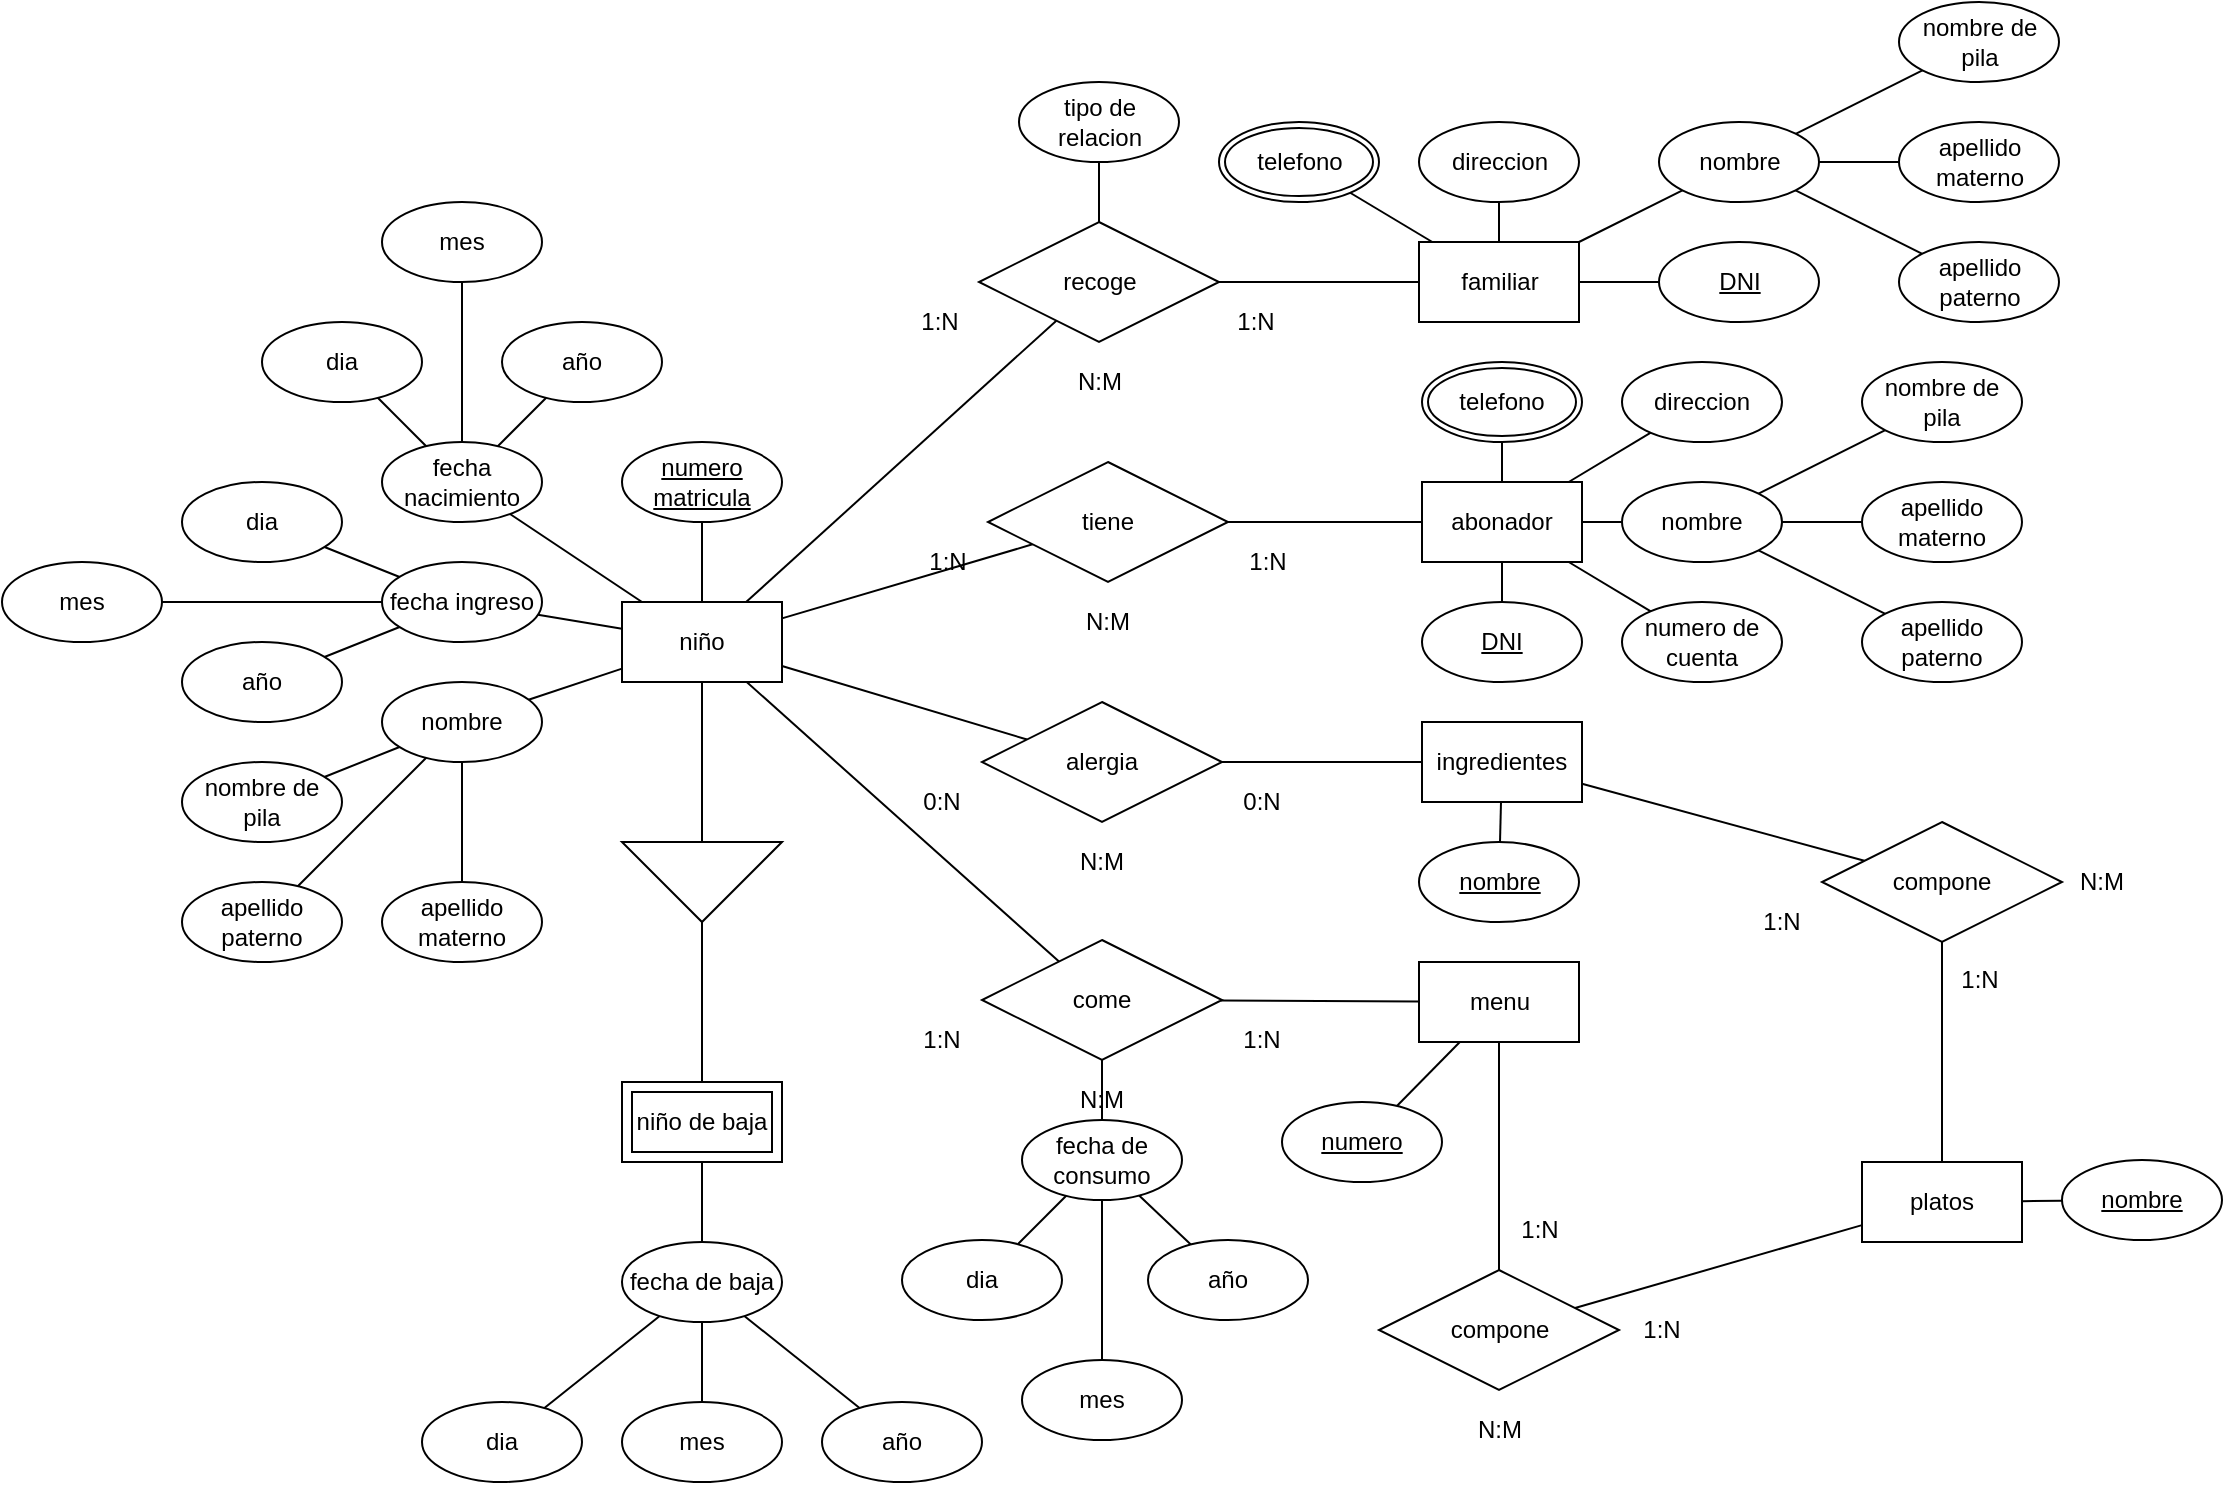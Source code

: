 <mxfile version="20.8.16" type="device"><diagram name="Page-1" id="WWMy1QKn3JU4ZsEoEXny"><mxGraphModel dx="1302" dy="1094" grid="1" gridSize="10" guides="1" tooltips="1" connect="1" arrows="1" fold="1" page="1" pageScale="1" pageWidth="583" pageHeight="827" math="0" shadow="0"><root><mxCell id="0"/><mxCell id="1" parent="0"/><mxCell id="GsJ1Xn1Nnf7smG-LCEpY-4" style="rounded=0;orthogonalLoop=1;jettySize=auto;html=1;endArrow=none;endFill=0;" parent="1" source="GsJ1Xn1Nnf7smG-LCEpY-2" target="GsJ1Xn1Nnf7smG-LCEpY-3" edge="1"><mxGeometry relative="1" as="geometry"/></mxCell><mxCell id="GsJ1Xn1Nnf7smG-LCEpY-6" style="edgeStyle=none;rounded=0;orthogonalLoop=1;jettySize=auto;html=1;endArrow=none;endFill=0;" parent="1" source="GsJ1Xn1Nnf7smG-LCEpY-2" target="GsJ1Xn1Nnf7smG-LCEpY-5" edge="1"><mxGeometry relative="1" as="geometry"/></mxCell><mxCell id="GsJ1Xn1Nnf7smG-LCEpY-8" style="edgeStyle=none;rounded=0;orthogonalLoop=1;jettySize=auto;html=1;endArrow=none;endFill=0;" parent="1" source="GsJ1Xn1Nnf7smG-LCEpY-2" target="GsJ1Xn1Nnf7smG-LCEpY-7" edge="1"><mxGeometry relative="1" as="geometry"/></mxCell><mxCell id="GsJ1Xn1Nnf7smG-LCEpY-12" style="edgeStyle=none;rounded=0;orthogonalLoop=1;jettySize=auto;html=1;endArrow=none;endFill=0;" parent="1" source="GsJ1Xn1Nnf7smG-LCEpY-2" target="GsJ1Xn1Nnf7smG-LCEpY-11" edge="1"><mxGeometry relative="1" as="geometry"/></mxCell><mxCell id="lRZDCDnF-rnqmZ-UT2fh-58" style="edgeStyle=none;rounded=0;orthogonalLoop=1;jettySize=auto;html=1;endArrow=none;endFill=0;" parent="1" source="GsJ1Xn1Nnf7smG-LCEpY-2" target="lRZDCDnF-rnqmZ-UT2fh-13" edge="1"><mxGeometry relative="1" as="geometry"/></mxCell><mxCell id="GsJ1Xn1Nnf7smG-LCEpY-2" value="niño" style="whiteSpace=wrap;html=1;align=center;" parent="1" vertex="1"><mxGeometry x="240" y="120" width="80" height="40" as="geometry"/></mxCell><mxCell id="GsJ1Xn1Nnf7smG-LCEpY-3" value="nombre" style="ellipse;whiteSpace=wrap;html=1;align=center;" parent="1" vertex="1"><mxGeometry x="120" y="160" width="80" height="40" as="geometry"/></mxCell><mxCell id="lRZDCDnF-rnqmZ-UT2fh-4" style="rounded=0;orthogonalLoop=1;jettySize=auto;html=1;endArrow=none;endFill=0;" parent="1" source="GsJ1Xn1Nnf7smG-LCEpY-5" target="lRZDCDnF-rnqmZ-UT2fh-1" edge="1"><mxGeometry relative="1" as="geometry"/></mxCell><mxCell id="lRZDCDnF-rnqmZ-UT2fh-5" style="edgeStyle=none;rounded=0;orthogonalLoop=1;jettySize=auto;html=1;endArrow=none;endFill=0;" parent="1" source="GsJ1Xn1Nnf7smG-LCEpY-5" target="GsJ1Xn1Nnf7smG-LCEpY-9" edge="1"><mxGeometry relative="1" as="geometry"/></mxCell><mxCell id="lRZDCDnF-rnqmZ-UT2fh-6" style="edgeStyle=none;rounded=0;orthogonalLoop=1;jettySize=auto;html=1;endArrow=none;endFill=0;" parent="1" source="GsJ1Xn1Nnf7smG-LCEpY-5" target="lRZDCDnF-rnqmZ-UT2fh-2" edge="1"><mxGeometry relative="1" as="geometry"/></mxCell><mxCell id="GsJ1Xn1Nnf7smG-LCEpY-5" value="fecha nacimiento" style="ellipse;whiteSpace=wrap;html=1;align=center;" parent="1" vertex="1"><mxGeometry x="120" y="40" width="80" height="40" as="geometry"/></mxCell><mxCell id="lRZDCDnF-rnqmZ-UT2fh-10" style="edgeStyle=none;rounded=0;orthogonalLoop=1;jettySize=auto;html=1;endArrow=none;endFill=0;" parent="1" source="GsJ1Xn1Nnf7smG-LCEpY-7" target="lRZDCDnF-rnqmZ-UT2fh-8" edge="1"><mxGeometry relative="1" as="geometry"/></mxCell><mxCell id="lRZDCDnF-rnqmZ-UT2fh-11" style="edgeStyle=none;rounded=0;orthogonalLoop=1;jettySize=auto;html=1;endArrow=none;endFill=0;" parent="1" source="GsJ1Xn1Nnf7smG-LCEpY-7" target="lRZDCDnF-rnqmZ-UT2fh-7" edge="1"><mxGeometry relative="1" as="geometry"/></mxCell><mxCell id="lRZDCDnF-rnqmZ-UT2fh-12" style="edgeStyle=none;rounded=0;orthogonalLoop=1;jettySize=auto;html=1;endArrow=none;endFill=0;" parent="1" source="GsJ1Xn1Nnf7smG-LCEpY-7" target="lRZDCDnF-rnqmZ-UT2fh-9" edge="1"><mxGeometry relative="1" as="geometry"/></mxCell><mxCell id="GsJ1Xn1Nnf7smG-LCEpY-7" value="fecha ingreso" style="ellipse;whiteSpace=wrap;html=1;align=center;" parent="1" vertex="1"><mxGeometry x="120" y="100" width="80" height="40" as="geometry"/></mxCell><mxCell id="GsJ1Xn1Nnf7smG-LCEpY-9" value="mes" style="ellipse;whiteSpace=wrap;html=1;align=center;" parent="1" vertex="1"><mxGeometry x="120" y="-80" width="80" height="40" as="geometry"/></mxCell><mxCell id="GsJ1Xn1Nnf7smG-LCEpY-11" value="numero matricula" style="ellipse;whiteSpace=wrap;html=1;align=center;fontStyle=4;" parent="1" vertex="1"><mxGeometry x="240" y="40" width="80" height="40" as="geometry"/></mxCell><mxCell id="lRZDCDnF-rnqmZ-UT2fh-22" style="edgeStyle=none;rounded=0;orthogonalLoop=1;jettySize=auto;html=1;endArrow=none;endFill=0;" parent="1" source="lRZDCDnF-rnqmZ-UT2fh-39" target="lRZDCDnF-rnqmZ-UT2fh-18" edge="1"><mxGeometry relative="1" as="geometry"><mxPoint x="280" y="400" as="sourcePoint"/></mxGeometry></mxCell><mxCell id="GsJ1Xn1Nnf7smG-LCEpY-24" style="rounded=0;orthogonalLoop=1;jettySize=auto;html=1;endArrow=none;endFill=0;" parent="1" source="GsJ1Xn1Nnf7smG-LCEpY-29" target="GsJ1Xn1Nnf7smG-LCEpY-30" edge="1"><mxGeometry relative="1" as="geometry"/></mxCell><mxCell id="GsJ1Xn1Nnf7smG-LCEpY-25" style="edgeStyle=none;rounded=0;orthogonalLoop=1;jettySize=auto;html=1;endArrow=none;endFill=0;" parent="1" source="GsJ1Xn1Nnf7smG-LCEpY-29" target="GsJ1Xn1Nnf7smG-LCEpY-31" edge="1"><mxGeometry relative="1" as="geometry"/></mxCell><mxCell id="GsJ1Xn1Nnf7smG-LCEpY-26" style="edgeStyle=none;rounded=0;orthogonalLoop=1;jettySize=auto;html=1;endArrow=none;endFill=0;" parent="1" source="GsJ1Xn1Nnf7smG-LCEpY-29" target="GsJ1Xn1Nnf7smG-LCEpY-32" edge="1"><mxGeometry relative="1" as="geometry"/></mxCell><mxCell id="lRZDCDnF-rnqmZ-UT2fh-47" style="edgeStyle=none;rounded=0;orthogonalLoop=1;jettySize=auto;html=1;endArrow=none;endFill=0;" parent="1" source="GsJ1Xn1Nnf7smG-LCEpY-29" target="lRZDCDnF-rnqmZ-UT2fh-46" edge="1"><mxGeometry relative="1" as="geometry"/></mxCell><mxCell id="lRZDCDnF-rnqmZ-UT2fh-48" style="edgeStyle=none;rounded=0;orthogonalLoop=1;jettySize=auto;html=1;endArrow=none;endFill=0;" parent="1" source="GsJ1Xn1Nnf7smG-LCEpY-29" target="GsJ1Xn1Nnf7smG-LCEpY-34" edge="1"><mxGeometry relative="1" as="geometry"/></mxCell><mxCell id="GsJ1Xn1Nnf7smG-LCEpY-29" value="abonador" style="whiteSpace=wrap;html=1;align=center;" parent="1" vertex="1"><mxGeometry x="640" y="60" width="80" height="40" as="geometry"/></mxCell><mxCell id="GsJ1Xn1Nnf7smG-LCEpY-30" value="nombre" style="ellipse;whiteSpace=wrap;html=1;align=center;" parent="1" vertex="1"><mxGeometry x="740" y="60" width="80" height="40" as="geometry"/></mxCell><mxCell id="GsJ1Xn1Nnf7smG-LCEpY-31" value="direccion" style="ellipse;whiteSpace=wrap;html=1;align=center;" parent="1" vertex="1"><mxGeometry x="740" width="80" height="40" as="geometry"/></mxCell><mxCell id="GsJ1Xn1Nnf7smG-LCEpY-32" value="numero de cuenta" style="ellipse;whiteSpace=wrap;html=1;align=center;" parent="1" vertex="1"><mxGeometry x="740" y="120" width="80" height="40" as="geometry"/></mxCell><mxCell id="GsJ1Xn1Nnf7smG-LCEpY-34" value="DNI" style="ellipse;whiteSpace=wrap;html=1;align=center;fontStyle=4;" parent="1" vertex="1"><mxGeometry x="640" y="120" width="80" height="40" as="geometry"/></mxCell><mxCell id="GsJ1Xn1Nnf7smG-LCEpY-41" value="tipo de relacion" style="ellipse;whiteSpace=wrap;html=1;align=center;" parent="1" vertex="1"><mxGeometry x="438.5" y="-140" width="80" height="40" as="geometry"/></mxCell><mxCell id="GsJ1Xn1Nnf7smG-LCEpY-51" value="menu" style="whiteSpace=wrap;html=1;align=center;" parent="1" vertex="1"><mxGeometry x="638.5" y="300" width="80" height="40" as="geometry"/></mxCell><mxCell id="GsJ1Xn1Nnf7smG-LCEpY-79" style="rounded=0;orthogonalLoop=1;jettySize=auto;html=1;endArrow=none;endFill=0;" parent="1" source="GsJ1Xn1Nnf7smG-LCEpY-83" target="GsJ1Xn1Nnf7smG-LCEpY-84" edge="1"><mxGeometry relative="1" as="geometry"/></mxCell><mxCell id="GsJ1Xn1Nnf7smG-LCEpY-80" style="edgeStyle=none;rounded=0;orthogonalLoop=1;jettySize=auto;html=1;endArrow=none;endFill=0;" parent="1" source="GsJ1Xn1Nnf7smG-LCEpY-83" target="GsJ1Xn1Nnf7smG-LCEpY-85" edge="1"><mxGeometry relative="1" as="geometry"/></mxCell><mxCell id="GsJ1Xn1Nnf7smG-LCEpY-82" style="edgeStyle=none;rounded=0;orthogonalLoop=1;jettySize=auto;html=1;endArrow=none;endFill=0;" parent="1" source="GsJ1Xn1Nnf7smG-LCEpY-83" target="GsJ1Xn1Nnf7smG-LCEpY-87" edge="1"><mxGeometry relative="1" as="geometry"/></mxCell><mxCell id="GsJ1Xn1Nnf7smG-LCEpY-83" value="familiar" style="whiteSpace=wrap;html=1;align=center;" parent="1" vertex="1"><mxGeometry x="638.5" y="-60" width="80" height="40" as="geometry"/></mxCell><mxCell id="GsJ1Xn1Nnf7smG-LCEpY-84" value="nombre" style="ellipse;whiteSpace=wrap;html=1;align=center;" parent="1" vertex="1"><mxGeometry x="758.5" y="-120" width="80" height="40" as="geometry"/></mxCell><mxCell id="GsJ1Xn1Nnf7smG-LCEpY-85" value="direccion" style="ellipse;whiteSpace=wrap;html=1;align=center;" parent="1" vertex="1"><mxGeometry x="638.5" y="-120" width="80" height="40" as="geometry"/></mxCell><mxCell id="GsJ1Xn1Nnf7smG-LCEpY-87" value="DNI" style="ellipse;whiteSpace=wrap;html=1;align=center;fontStyle=4;" parent="1" vertex="1"><mxGeometry x="758.5" y="-60" width="80" height="40" as="geometry"/></mxCell><mxCell id="lRZDCDnF-rnqmZ-UT2fh-1" value="dia" style="ellipse;whiteSpace=wrap;html=1;align=center;" parent="1" vertex="1"><mxGeometry x="60" y="-20" width="80" height="40" as="geometry"/></mxCell><mxCell id="lRZDCDnF-rnqmZ-UT2fh-2" value="año" style="ellipse;whiteSpace=wrap;html=1;align=center;" parent="1" vertex="1"><mxGeometry x="180" y="-20" width="80" height="40" as="geometry"/></mxCell><mxCell id="lRZDCDnF-rnqmZ-UT2fh-7" value="mes" style="ellipse;whiteSpace=wrap;html=1;align=center;" parent="1" vertex="1"><mxGeometry x="-70" y="100" width="80" height="40" as="geometry"/></mxCell><mxCell id="lRZDCDnF-rnqmZ-UT2fh-8" value="dia" style="ellipse;whiteSpace=wrap;html=1;align=center;" parent="1" vertex="1"><mxGeometry x="20" y="60" width="80" height="40" as="geometry"/></mxCell><mxCell id="lRZDCDnF-rnqmZ-UT2fh-9" value="año" style="ellipse;whiteSpace=wrap;html=1;align=center;" parent="1" vertex="1"><mxGeometry x="20" y="140" width="80" height="40" as="geometry"/></mxCell><mxCell id="lRZDCDnF-rnqmZ-UT2fh-59" style="edgeStyle=none;rounded=0;orthogonalLoop=1;jettySize=auto;html=1;endArrow=none;endFill=0;" parent="1" source="lRZDCDnF-rnqmZ-UT2fh-13" target="lRZDCDnF-rnqmZ-UT2fh-39" edge="1"><mxGeometry relative="1" as="geometry"/></mxCell><mxCell id="lRZDCDnF-rnqmZ-UT2fh-13" value="" style="triangle;whiteSpace=wrap;html=1;rotation=90;" parent="1" vertex="1"><mxGeometry x="260" y="220" width="40" height="80" as="geometry"/></mxCell><mxCell id="lRZDCDnF-rnqmZ-UT2fh-15" style="edgeStyle=none;rounded=0;orthogonalLoop=1;jettySize=auto;html=1;endArrow=none;endFill=0;" parent="1" source="lRZDCDnF-rnqmZ-UT2fh-18" target="lRZDCDnF-rnqmZ-UT2fh-20" edge="1"><mxGeometry relative="1" as="geometry"/></mxCell><mxCell id="lRZDCDnF-rnqmZ-UT2fh-16" style="edgeStyle=none;rounded=0;orthogonalLoop=1;jettySize=auto;html=1;endArrow=none;endFill=0;" parent="1" source="lRZDCDnF-rnqmZ-UT2fh-18" target="lRZDCDnF-rnqmZ-UT2fh-19" edge="1"><mxGeometry relative="1" as="geometry"/></mxCell><mxCell id="lRZDCDnF-rnqmZ-UT2fh-17" style="edgeStyle=none;rounded=0;orthogonalLoop=1;jettySize=auto;html=1;endArrow=none;endFill=0;" parent="1" source="lRZDCDnF-rnqmZ-UT2fh-18" target="lRZDCDnF-rnqmZ-UT2fh-21" edge="1"><mxGeometry relative="1" as="geometry"/></mxCell><mxCell id="lRZDCDnF-rnqmZ-UT2fh-18" value="fecha de baja" style="ellipse;whiteSpace=wrap;html=1;align=center;" parent="1" vertex="1"><mxGeometry x="240" y="440" width="80" height="40" as="geometry"/></mxCell><mxCell id="lRZDCDnF-rnqmZ-UT2fh-19" value="mes" style="ellipse;whiteSpace=wrap;html=1;align=center;" parent="1" vertex="1"><mxGeometry x="240" y="520" width="80" height="40" as="geometry"/></mxCell><mxCell id="lRZDCDnF-rnqmZ-UT2fh-20" value="dia" style="ellipse;whiteSpace=wrap;html=1;align=center;" parent="1" vertex="1"><mxGeometry x="140" y="520" width="80" height="40" as="geometry"/></mxCell><mxCell id="lRZDCDnF-rnqmZ-UT2fh-21" value="año" style="ellipse;whiteSpace=wrap;html=1;align=center;" parent="1" vertex="1"><mxGeometry x="340" y="520" width="80" height="40" as="geometry"/></mxCell><mxCell id="lRZDCDnF-rnqmZ-UT2fh-27" style="edgeStyle=none;rounded=0;orthogonalLoop=1;jettySize=auto;html=1;endArrow=none;endFill=0;startArrow=none;" parent="1" source="lRZDCDnF-rnqmZ-UT2fh-25" target="GsJ1Xn1Nnf7smG-LCEpY-3" edge="1"><mxGeometry relative="1" as="geometry"/></mxCell><mxCell id="lRZDCDnF-rnqmZ-UT2fh-24" value="nombre de pila" style="ellipse;whiteSpace=wrap;html=1;align=center;" parent="1" vertex="1"><mxGeometry x="20" y="200" width="80" height="40" as="geometry"/></mxCell><mxCell id="lRZDCDnF-rnqmZ-UT2fh-28" style="edgeStyle=none;rounded=0;orthogonalLoop=1;jettySize=auto;html=1;endArrow=none;endFill=0;" parent="1" source="lRZDCDnF-rnqmZ-UT2fh-25" target="GsJ1Xn1Nnf7smG-LCEpY-3" edge="1"><mxGeometry relative="1" as="geometry"/></mxCell><mxCell id="lRZDCDnF-rnqmZ-UT2fh-29" style="edgeStyle=none;rounded=0;orthogonalLoop=1;jettySize=auto;html=1;endArrow=none;endFill=0;" parent="1" source="lRZDCDnF-rnqmZ-UT2fh-26" target="GsJ1Xn1Nnf7smG-LCEpY-3" edge="1"><mxGeometry relative="1" as="geometry"/></mxCell><mxCell id="lRZDCDnF-rnqmZ-UT2fh-26" value="apellido paterno" style="ellipse;whiteSpace=wrap;html=1;align=center;" parent="1" vertex="1"><mxGeometry x="20" y="260" width="80" height="40" as="geometry"/></mxCell><mxCell id="lRZDCDnF-rnqmZ-UT2fh-30" value="" style="edgeStyle=none;rounded=0;orthogonalLoop=1;jettySize=auto;html=1;endArrow=none;endFill=0;" parent="1" source="lRZDCDnF-rnqmZ-UT2fh-24" target="GsJ1Xn1Nnf7smG-LCEpY-3" edge="1"><mxGeometry relative="1" as="geometry"><mxPoint x="90.326" y="310.678" as="sourcePoint"/><mxPoint x="149.755" y="199.333" as="targetPoint"/></mxGeometry></mxCell><mxCell id="lRZDCDnF-rnqmZ-UT2fh-25" value="apellido materno" style="ellipse;whiteSpace=wrap;html=1;align=center;" parent="1" vertex="1"><mxGeometry x="120" y="260" width="80" height="40" as="geometry"/></mxCell><mxCell id="lRZDCDnF-rnqmZ-UT2fh-36" style="edgeStyle=none;rounded=0;orthogonalLoop=1;jettySize=auto;html=1;endArrow=none;endFill=0;" parent="1" target="GsJ1Xn1Nnf7smG-LCEpY-84" edge="1"><mxGeometry relative="1" as="geometry"><mxPoint x="890.216" y="-145.858" as="sourcePoint"/></mxGeometry></mxCell><mxCell id="lRZDCDnF-rnqmZ-UT2fh-31" value="nombre de pila" style="ellipse;whiteSpace=wrap;html=1;align=center;" parent="1" vertex="1"><mxGeometry x="878.5" y="-180" width="80" height="40" as="geometry"/></mxCell><mxCell id="lRZDCDnF-rnqmZ-UT2fh-35" style="edgeStyle=none;rounded=0;orthogonalLoop=1;jettySize=auto;html=1;endArrow=none;endFill=0;" parent="1" source="lRZDCDnF-rnqmZ-UT2fh-32" target="GsJ1Xn1Nnf7smG-LCEpY-84" edge="1"><mxGeometry relative="1" as="geometry"/></mxCell><mxCell id="lRZDCDnF-rnqmZ-UT2fh-32" value="apellido paterno" style="ellipse;whiteSpace=wrap;html=1;align=center;" parent="1" vertex="1"><mxGeometry x="878.5" y="-60" width="80" height="40" as="geometry"/></mxCell><mxCell id="lRZDCDnF-rnqmZ-UT2fh-34" style="edgeStyle=none;rounded=0;orthogonalLoop=1;jettySize=auto;html=1;endArrow=none;endFill=0;" parent="1" source="lRZDCDnF-rnqmZ-UT2fh-33" target="GsJ1Xn1Nnf7smG-LCEpY-84" edge="1"><mxGeometry relative="1" as="geometry"/></mxCell><mxCell id="lRZDCDnF-rnqmZ-UT2fh-33" value="apellido materno" style="ellipse;whiteSpace=wrap;html=1;align=center;" parent="1" vertex="1"><mxGeometry x="878.5" y="-120" width="80" height="40" as="geometry"/></mxCell><mxCell id="lRZDCDnF-rnqmZ-UT2fh-38" style="edgeStyle=none;rounded=0;orthogonalLoop=1;jettySize=auto;html=1;endArrow=none;endFill=0;" parent="1" source="lRZDCDnF-rnqmZ-UT2fh-37" target="GsJ1Xn1Nnf7smG-LCEpY-83" edge="1"><mxGeometry relative="1" as="geometry"/></mxCell><mxCell id="lRZDCDnF-rnqmZ-UT2fh-37" value="telefono" style="ellipse;shape=doubleEllipse;margin=3;whiteSpace=wrap;html=1;align=center;" parent="1" vertex="1"><mxGeometry x="538.5" y="-120" width="80" height="40" as="geometry"/></mxCell><mxCell id="lRZDCDnF-rnqmZ-UT2fh-39" value="niño de baja" style="shape=ext;margin=3;double=1;whiteSpace=wrap;html=1;align=center;" parent="1" vertex="1"><mxGeometry x="240" y="360" width="80" height="40" as="geometry"/></mxCell><mxCell id="lRZDCDnF-rnqmZ-UT2fh-43" style="edgeStyle=none;rounded=0;orthogonalLoop=1;jettySize=auto;html=1;endArrow=none;endFill=0;" parent="1" source="lRZDCDnF-rnqmZ-UT2fh-40" target="GsJ1Xn1Nnf7smG-LCEpY-30" edge="1"><mxGeometry relative="1" as="geometry"/></mxCell><mxCell id="lRZDCDnF-rnqmZ-UT2fh-40" value="nombre de pila" style="ellipse;whiteSpace=wrap;html=1;align=center;" parent="1" vertex="1"><mxGeometry x="860" width="80" height="40" as="geometry"/></mxCell><mxCell id="lRZDCDnF-rnqmZ-UT2fh-45" style="edgeStyle=none;rounded=0;orthogonalLoop=1;jettySize=auto;html=1;endArrow=none;endFill=0;" parent="1" source="lRZDCDnF-rnqmZ-UT2fh-41" target="GsJ1Xn1Nnf7smG-LCEpY-30" edge="1"><mxGeometry relative="1" as="geometry"/></mxCell><mxCell id="lRZDCDnF-rnqmZ-UT2fh-41" value="apellido paterno" style="ellipse;whiteSpace=wrap;html=1;align=center;" parent="1" vertex="1"><mxGeometry x="860" y="120" width="80" height="40" as="geometry"/></mxCell><mxCell id="lRZDCDnF-rnqmZ-UT2fh-44" style="edgeStyle=none;rounded=0;orthogonalLoop=1;jettySize=auto;html=1;endArrow=none;endFill=0;" parent="1" source="lRZDCDnF-rnqmZ-UT2fh-42" target="GsJ1Xn1Nnf7smG-LCEpY-30" edge="1"><mxGeometry relative="1" as="geometry"/></mxCell><mxCell id="lRZDCDnF-rnqmZ-UT2fh-42" value="apellido materno" style="ellipse;whiteSpace=wrap;html=1;align=center;" parent="1" vertex="1"><mxGeometry x="860" y="60" width="80" height="40" as="geometry"/></mxCell><mxCell id="lRZDCDnF-rnqmZ-UT2fh-46" value="telefono" style="ellipse;shape=doubleEllipse;margin=3;whiteSpace=wrap;html=1;align=center;" parent="1" vertex="1"><mxGeometry x="640" width="80" height="40" as="geometry"/></mxCell><mxCell id="lRZDCDnF-rnqmZ-UT2fh-50" value="platos" style="whiteSpace=wrap;html=1;align=center;" parent="1" vertex="1"><mxGeometry x="860" y="400" width="80" height="40" as="geometry"/></mxCell><mxCell id="lRZDCDnF-rnqmZ-UT2fh-57" style="edgeStyle=none;rounded=0;orthogonalLoop=1;jettySize=auto;html=1;endArrow=none;endFill=0;" parent="1" source="lRZDCDnF-rnqmZ-UT2fh-51" target="lRZDCDnF-rnqmZ-UT2fh-55" edge="1"><mxGeometry relative="1" as="geometry"/></mxCell><mxCell id="lRZDCDnF-rnqmZ-UT2fh-51" value="ingredientes" style="whiteSpace=wrap;html=1;align=center;" parent="1" vertex="1"><mxGeometry x="640" y="180" width="80" height="40" as="geometry"/></mxCell><mxCell id="lRZDCDnF-rnqmZ-UT2fh-53" style="edgeStyle=none;rounded=0;orthogonalLoop=1;jettySize=auto;html=1;endArrow=none;endFill=0;" parent="1" source="lRZDCDnF-rnqmZ-UT2fh-52" target="GsJ1Xn1Nnf7smG-LCEpY-51" edge="1"><mxGeometry relative="1" as="geometry"/></mxCell><mxCell id="lRZDCDnF-rnqmZ-UT2fh-52" value="numero" style="ellipse;whiteSpace=wrap;html=1;align=center;fontStyle=4;" parent="1" vertex="1"><mxGeometry x="570" y="370" width="80" height="40" as="geometry"/></mxCell><mxCell id="lRZDCDnF-rnqmZ-UT2fh-109" style="edgeStyle=none;rounded=0;orthogonalLoop=1;jettySize=auto;html=1;endArrow=none;endFill=0;" parent="1" source="lRZDCDnF-rnqmZ-UT2fh-54" target="lRZDCDnF-rnqmZ-UT2fh-50" edge="1"><mxGeometry relative="1" as="geometry"/></mxCell><mxCell id="lRZDCDnF-rnqmZ-UT2fh-54" value="nombre" style="ellipse;whiteSpace=wrap;html=1;align=center;fontStyle=4;" parent="1" vertex="1"><mxGeometry x="960" y="399" width="80" height="40" as="geometry"/></mxCell><mxCell id="lRZDCDnF-rnqmZ-UT2fh-55" value="nombre" style="ellipse;whiteSpace=wrap;html=1;align=center;fontStyle=4;" parent="1" vertex="1"><mxGeometry x="638.5" y="240" width="80" height="40" as="geometry"/></mxCell><mxCell id="lRZDCDnF-rnqmZ-UT2fh-61" style="edgeStyle=none;rounded=0;orthogonalLoop=1;jettySize=auto;html=1;endArrow=none;endFill=0;" parent="1" source="lRZDCDnF-rnqmZ-UT2fh-60" target="GsJ1Xn1Nnf7smG-LCEpY-83" edge="1"><mxGeometry relative="1" as="geometry"/></mxCell><mxCell id="lRZDCDnF-rnqmZ-UT2fh-62" style="edgeStyle=none;rounded=0;orthogonalLoop=1;jettySize=auto;html=1;endArrow=none;endFill=0;" parent="1" source="lRZDCDnF-rnqmZ-UT2fh-60" target="GsJ1Xn1Nnf7smG-LCEpY-2" edge="1"><mxGeometry relative="1" as="geometry"/></mxCell><mxCell id="lRZDCDnF-rnqmZ-UT2fh-63" style="edgeStyle=none;rounded=0;orthogonalLoop=1;jettySize=auto;html=1;endArrow=none;endFill=0;" parent="1" source="lRZDCDnF-rnqmZ-UT2fh-60" target="GsJ1Xn1Nnf7smG-LCEpY-41" edge="1"><mxGeometry relative="1" as="geometry"/></mxCell><mxCell id="lRZDCDnF-rnqmZ-UT2fh-60" value="recoge" style="shape=rhombus;perimeter=rhombusPerimeter;whiteSpace=wrap;html=1;align=center;" parent="1" vertex="1"><mxGeometry x="418.5" y="-70" width="120" height="60" as="geometry"/></mxCell><mxCell id="lRZDCDnF-rnqmZ-UT2fh-64" value="1:N" style="text;html=1;strokeColor=none;fillColor=none;align=center;verticalAlign=middle;whiteSpace=wrap;rounded=0;" parent="1" vertex="1"><mxGeometry x="537" y="-40" width="40" height="40" as="geometry"/></mxCell><mxCell id="lRZDCDnF-rnqmZ-UT2fh-65" value="N:M" style="text;html=1;strokeColor=none;fillColor=none;align=center;verticalAlign=middle;whiteSpace=wrap;rounded=0;" parent="1" vertex="1"><mxGeometry x="458.5" y="-10" width="40" height="40" as="geometry"/></mxCell><mxCell id="lRZDCDnF-rnqmZ-UT2fh-66" value="1:N" style="text;html=1;strokeColor=none;fillColor=none;align=center;verticalAlign=middle;whiteSpace=wrap;rounded=0;" parent="1" vertex="1"><mxGeometry x="378.5" y="-40" width="40" height="40" as="geometry"/></mxCell><mxCell id="lRZDCDnF-rnqmZ-UT2fh-68" style="edgeStyle=none;rounded=0;orthogonalLoop=1;jettySize=auto;html=1;endArrow=none;endFill=0;" parent="1" source="lRZDCDnF-rnqmZ-UT2fh-67" target="GsJ1Xn1Nnf7smG-LCEpY-2" edge="1"><mxGeometry relative="1" as="geometry"/></mxCell><mxCell id="lRZDCDnF-rnqmZ-UT2fh-69" style="edgeStyle=none;rounded=0;orthogonalLoop=1;jettySize=auto;html=1;endArrow=none;endFill=0;" parent="1" source="lRZDCDnF-rnqmZ-UT2fh-67" target="GsJ1Xn1Nnf7smG-LCEpY-29" edge="1"><mxGeometry relative="1" as="geometry"/></mxCell><mxCell id="lRZDCDnF-rnqmZ-UT2fh-67" value="tiene" style="shape=rhombus;perimeter=rhombusPerimeter;whiteSpace=wrap;html=1;align=center;" parent="1" vertex="1"><mxGeometry x="423" y="50" width="120" height="60" as="geometry"/></mxCell><mxCell id="lRZDCDnF-rnqmZ-UT2fh-70" value="1:N" style="text;html=1;strokeColor=none;fillColor=none;align=center;verticalAlign=middle;whiteSpace=wrap;rounded=0;" parent="1" vertex="1"><mxGeometry x="543" y="80" width="40" height="40" as="geometry"/></mxCell><mxCell id="lRZDCDnF-rnqmZ-UT2fh-71" value="N:M" style="text;html=1;strokeColor=none;fillColor=none;align=center;verticalAlign=middle;whiteSpace=wrap;rounded=0;" parent="1" vertex="1"><mxGeometry x="463" y="110" width="40" height="40" as="geometry"/></mxCell><mxCell id="lRZDCDnF-rnqmZ-UT2fh-72" value="1:N" style="text;html=1;strokeColor=none;fillColor=none;align=center;verticalAlign=middle;whiteSpace=wrap;rounded=0;" parent="1" vertex="1"><mxGeometry x="383" y="80" width="40" height="40" as="geometry"/></mxCell><mxCell id="lRZDCDnF-rnqmZ-UT2fh-77" style="edgeStyle=none;rounded=0;orthogonalLoop=1;jettySize=auto;html=1;endArrow=none;endFill=0;" parent="1" source="lRZDCDnF-rnqmZ-UT2fh-73" target="GsJ1Xn1Nnf7smG-LCEpY-51" edge="1"><mxGeometry relative="1" as="geometry"/></mxCell><mxCell id="lRZDCDnF-rnqmZ-UT2fh-78" style="edgeStyle=none;rounded=0;orthogonalLoop=1;jettySize=auto;html=1;endArrow=none;endFill=0;" parent="1" source="lRZDCDnF-rnqmZ-UT2fh-73" target="GsJ1Xn1Nnf7smG-LCEpY-2" edge="1"><mxGeometry relative="1" as="geometry"/></mxCell><mxCell id="lRZDCDnF-rnqmZ-UT2fh-73" value="come" style="shape=rhombus;perimeter=rhombusPerimeter;whiteSpace=wrap;html=1;align=center;" parent="1" vertex="1"><mxGeometry x="420" y="289" width="120" height="60" as="geometry"/></mxCell><mxCell id="lRZDCDnF-rnqmZ-UT2fh-74" value="1:N" style="text;html=1;strokeColor=none;fillColor=none;align=center;verticalAlign=middle;whiteSpace=wrap;rounded=0;" parent="1" vertex="1"><mxGeometry x="540" y="319" width="40" height="40" as="geometry"/></mxCell><mxCell id="lRZDCDnF-rnqmZ-UT2fh-75" value="N:M" style="text;html=1;strokeColor=none;fillColor=none;align=center;verticalAlign=middle;whiteSpace=wrap;rounded=0;" parent="1" vertex="1"><mxGeometry x="460" y="349" width="40" height="40" as="geometry"/></mxCell><mxCell id="lRZDCDnF-rnqmZ-UT2fh-76" value="1:N" style="text;html=1;strokeColor=none;fillColor=none;align=center;verticalAlign=middle;whiteSpace=wrap;rounded=0;" parent="1" vertex="1"><mxGeometry x="380" y="319" width="40" height="40" as="geometry"/></mxCell><mxCell id="lRZDCDnF-rnqmZ-UT2fh-79" style="rounded=0;orthogonalLoop=1;jettySize=auto;html=1;endArrow=none;endFill=0;" parent="1" source="lRZDCDnF-rnqmZ-UT2fh-82" target="lRZDCDnF-rnqmZ-UT2fh-84" edge="1"><mxGeometry relative="1" as="geometry"/></mxCell><mxCell id="lRZDCDnF-rnqmZ-UT2fh-80" style="edgeStyle=none;rounded=0;orthogonalLoop=1;jettySize=auto;html=1;endArrow=none;endFill=0;" parent="1" source="lRZDCDnF-rnqmZ-UT2fh-82" target="lRZDCDnF-rnqmZ-UT2fh-83" edge="1"><mxGeometry relative="1" as="geometry"/></mxCell><mxCell id="lRZDCDnF-rnqmZ-UT2fh-81" style="edgeStyle=none;rounded=0;orthogonalLoop=1;jettySize=auto;html=1;endArrow=none;endFill=0;" parent="1" source="lRZDCDnF-rnqmZ-UT2fh-82" target="lRZDCDnF-rnqmZ-UT2fh-85" edge="1"><mxGeometry relative="1" as="geometry"/></mxCell><mxCell id="lRZDCDnF-rnqmZ-UT2fh-87" style="edgeStyle=none;rounded=0;orthogonalLoop=1;jettySize=auto;html=1;endArrow=none;endFill=0;" parent="1" source="lRZDCDnF-rnqmZ-UT2fh-82" target="lRZDCDnF-rnqmZ-UT2fh-73" edge="1"><mxGeometry relative="1" as="geometry"/></mxCell><mxCell id="lRZDCDnF-rnqmZ-UT2fh-82" value="fecha de consumo" style="ellipse;whiteSpace=wrap;html=1;align=center;" parent="1" vertex="1"><mxGeometry x="440" y="379" width="80" height="40" as="geometry"/></mxCell><mxCell id="lRZDCDnF-rnqmZ-UT2fh-83" value="mes" style="ellipse;whiteSpace=wrap;html=1;align=center;" parent="1" vertex="1"><mxGeometry x="440" y="499" width="80" height="40" as="geometry"/></mxCell><mxCell id="lRZDCDnF-rnqmZ-UT2fh-84" value="dia" style="ellipse;whiteSpace=wrap;html=1;align=center;" parent="1" vertex="1"><mxGeometry x="380" y="439" width="80" height="40" as="geometry"/></mxCell><mxCell id="lRZDCDnF-rnqmZ-UT2fh-85" value="año" style="ellipse;whiteSpace=wrap;html=1;align=center;" parent="1" vertex="1"><mxGeometry x="503" y="439" width="80" height="40" as="geometry"/></mxCell><mxCell id="lRZDCDnF-rnqmZ-UT2fh-101" style="edgeStyle=none;rounded=0;orthogonalLoop=1;jettySize=auto;html=1;endArrow=none;endFill=0;" parent="1" source="lRZDCDnF-rnqmZ-UT2fh-93" target="GsJ1Xn1Nnf7smG-LCEpY-51" edge="1"><mxGeometry relative="1" as="geometry"/></mxCell><mxCell id="lRZDCDnF-rnqmZ-UT2fh-102" style="edgeStyle=none;rounded=0;orthogonalLoop=1;jettySize=auto;html=1;endArrow=none;endFill=0;" parent="1" source="lRZDCDnF-rnqmZ-UT2fh-93" target="lRZDCDnF-rnqmZ-UT2fh-50" edge="1"><mxGeometry relative="1" as="geometry"/></mxCell><mxCell id="lRZDCDnF-rnqmZ-UT2fh-93" value="compone" style="shape=rhombus;perimeter=rhombusPerimeter;whiteSpace=wrap;html=1;align=center;" parent="1" vertex="1"><mxGeometry x="618.5" y="454" width="120" height="60" as="geometry"/></mxCell><mxCell id="lRZDCDnF-rnqmZ-UT2fh-94" value="N:M" style="text;html=1;strokeColor=none;fillColor=none;align=center;verticalAlign=middle;whiteSpace=wrap;rounded=0;" parent="1" vertex="1"><mxGeometry x="658.5" y="514" width="40" height="40" as="geometry"/></mxCell><mxCell id="lRZDCDnF-rnqmZ-UT2fh-95" value="1:N" style="text;html=1;strokeColor=none;fillColor=none;align=center;verticalAlign=middle;whiteSpace=wrap;rounded=0;" parent="1" vertex="1"><mxGeometry x="740" y="464" width="40" height="40" as="geometry"/></mxCell><mxCell id="lRZDCDnF-rnqmZ-UT2fh-96" value="1:N" style="text;html=1;strokeColor=none;fillColor=none;align=center;verticalAlign=middle;whiteSpace=wrap;rounded=0;" parent="1" vertex="1"><mxGeometry x="678.5" y="414" width="40" height="40" as="geometry"/></mxCell><mxCell id="lRZDCDnF-rnqmZ-UT2fh-103" style="edgeStyle=none;rounded=0;orthogonalLoop=1;jettySize=auto;html=1;endArrow=none;endFill=0;" parent="1" source="lRZDCDnF-rnqmZ-UT2fh-97" target="lRZDCDnF-rnqmZ-UT2fh-50" edge="1"><mxGeometry relative="1" as="geometry"/></mxCell><mxCell id="lRZDCDnF-rnqmZ-UT2fh-104" style="edgeStyle=none;rounded=0;orthogonalLoop=1;jettySize=auto;html=1;endArrow=none;endFill=0;" parent="1" source="lRZDCDnF-rnqmZ-UT2fh-97" target="lRZDCDnF-rnqmZ-UT2fh-51" edge="1"><mxGeometry relative="1" as="geometry"/></mxCell><mxCell id="lRZDCDnF-rnqmZ-UT2fh-97" value="compone" style="shape=rhombus;perimeter=rhombusPerimeter;whiteSpace=wrap;html=1;align=center;" parent="1" vertex="1"><mxGeometry x="840" y="230" width="120" height="60" as="geometry"/></mxCell><mxCell id="lRZDCDnF-rnqmZ-UT2fh-98" value="1:N" style="text;html=1;strokeColor=none;fillColor=none;align=center;verticalAlign=middle;whiteSpace=wrap;rounded=0;" parent="1" vertex="1"><mxGeometry x="898.5" y="289" width="40" height="40" as="geometry"/></mxCell><mxCell id="lRZDCDnF-rnqmZ-UT2fh-99" value="N:M" style="text;html=1;strokeColor=none;fillColor=none;align=center;verticalAlign=middle;whiteSpace=wrap;rounded=0;" parent="1" vertex="1"><mxGeometry x="960" y="240" width="40" height="40" as="geometry"/></mxCell><mxCell id="lRZDCDnF-rnqmZ-UT2fh-100" value="1:N" style="text;html=1;strokeColor=none;fillColor=none;align=center;verticalAlign=middle;whiteSpace=wrap;rounded=0;" parent="1" vertex="1"><mxGeometry x="800" y="260" width="40" height="40" as="geometry"/></mxCell><mxCell id="lRZDCDnF-rnqmZ-UT2fh-110" style="edgeStyle=none;rounded=0;orthogonalLoop=1;jettySize=auto;html=1;endArrow=none;endFill=0;" parent="1" source="lRZDCDnF-rnqmZ-UT2fh-105" target="lRZDCDnF-rnqmZ-UT2fh-51" edge="1"><mxGeometry relative="1" as="geometry"/></mxCell><mxCell id="lRZDCDnF-rnqmZ-UT2fh-111" style="edgeStyle=none;rounded=0;orthogonalLoop=1;jettySize=auto;html=1;endArrow=none;endFill=0;" parent="1" source="lRZDCDnF-rnqmZ-UT2fh-105" target="GsJ1Xn1Nnf7smG-LCEpY-2" edge="1"><mxGeometry relative="1" as="geometry"/></mxCell><mxCell id="lRZDCDnF-rnqmZ-UT2fh-105" value="alergia" style="shape=rhombus;perimeter=rhombusPerimeter;whiteSpace=wrap;html=1;align=center;" parent="1" vertex="1"><mxGeometry x="420" y="170" width="120" height="60" as="geometry"/></mxCell><mxCell id="lRZDCDnF-rnqmZ-UT2fh-106" value="0:N" style="text;html=1;strokeColor=none;fillColor=none;align=center;verticalAlign=middle;whiteSpace=wrap;rounded=0;" parent="1" vertex="1"><mxGeometry x="540" y="200" width="40" height="40" as="geometry"/></mxCell><mxCell id="lRZDCDnF-rnqmZ-UT2fh-107" value="N:M" style="text;html=1;strokeColor=none;fillColor=none;align=center;verticalAlign=middle;whiteSpace=wrap;rounded=0;" parent="1" vertex="1"><mxGeometry x="460" y="230" width="40" height="40" as="geometry"/></mxCell><mxCell id="lRZDCDnF-rnqmZ-UT2fh-108" value="0:N" style="text;html=1;strokeColor=none;fillColor=none;align=center;verticalAlign=middle;whiteSpace=wrap;rounded=0;" parent="1" vertex="1"><mxGeometry x="380" y="200" width="40" height="40" as="geometry"/></mxCell></root></mxGraphModel></diagram></mxfile>